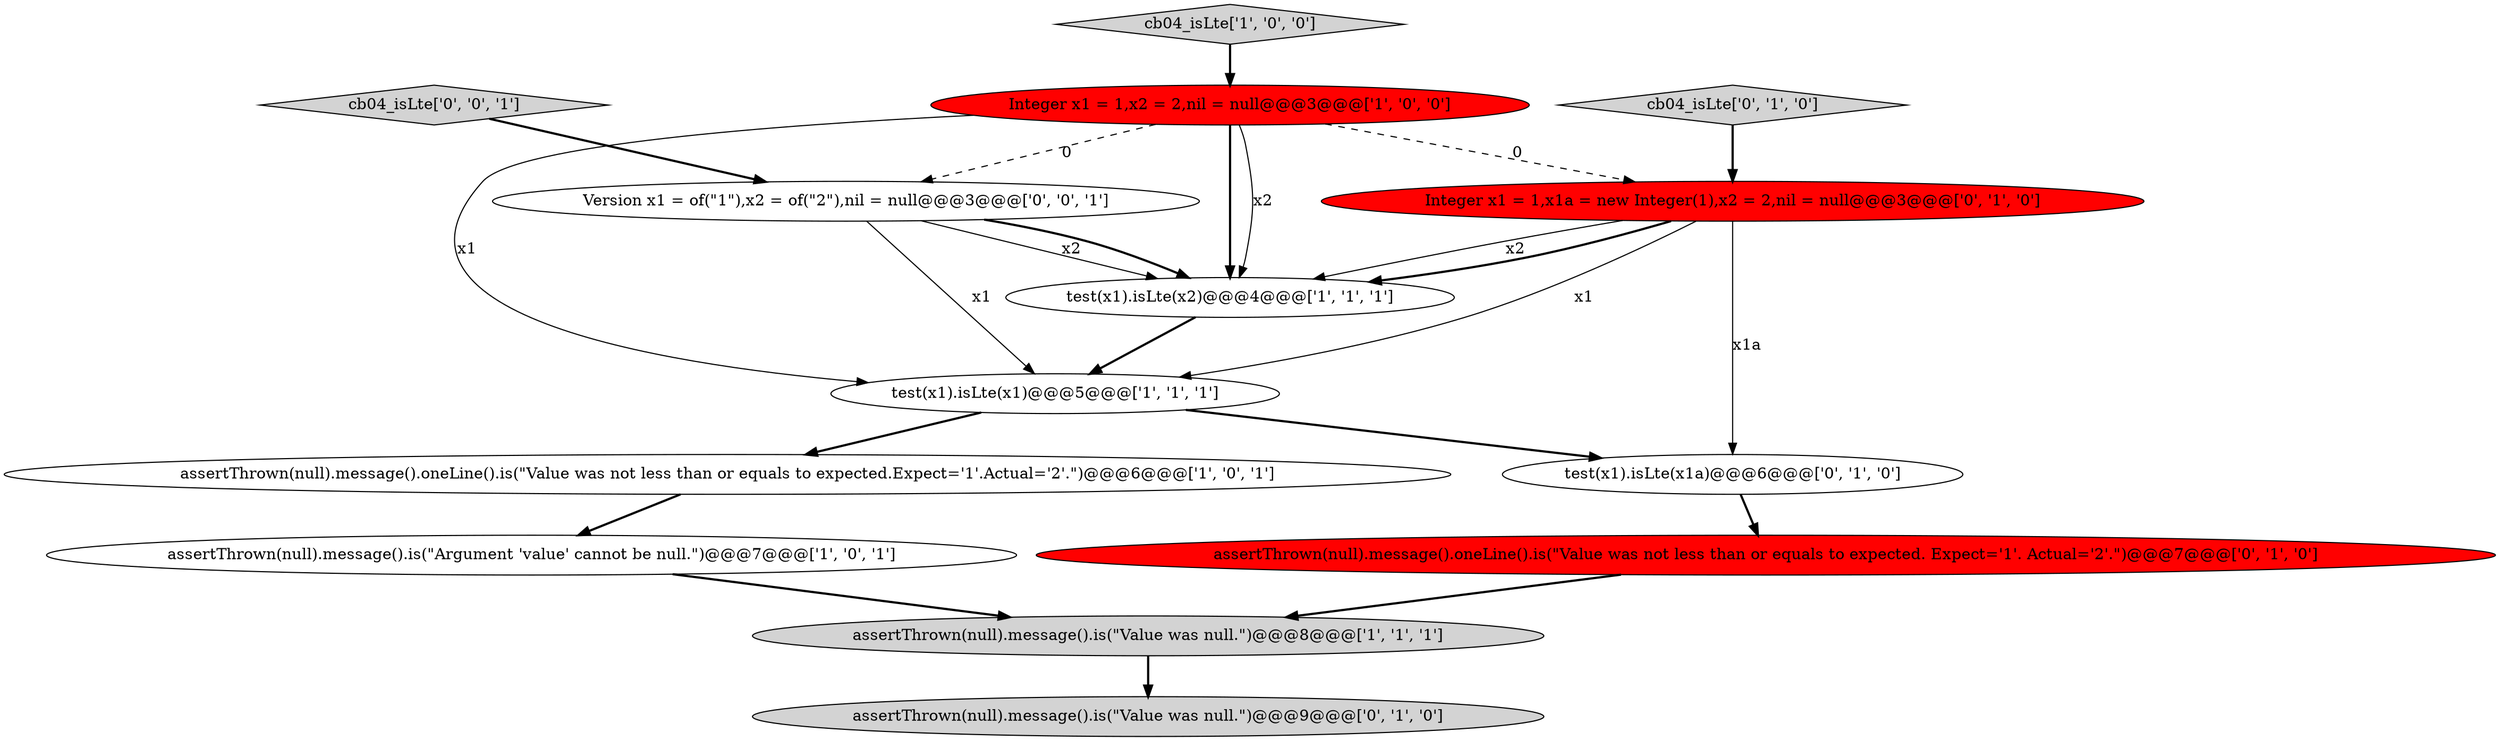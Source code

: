 digraph {
11 [style = filled, label = "Integer x1 = 1,x1a = new Integer(1),x2 = 2,nil = null@@@3@@@['0', '1', '0']", fillcolor = red, shape = ellipse image = "AAA1AAABBB2BBB"];
10 [style = filled, label = "cb04_isLte['0', '1', '0']", fillcolor = lightgray, shape = diamond image = "AAA0AAABBB2BBB"];
0 [style = filled, label = "assertThrown(null).message().oneLine().is(\"Value was not less than or equals to expected.Expect='1'.Actual='2'.\")@@@6@@@['1', '0', '1']", fillcolor = white, shape = ellipse image = "AAA0AAABBB1BBB"];
13 [style = filled, label = "cb04_isLte['0', '0', '1']", fillcolor = lightgray, shape = diamond image = "AAA0AAABBB3BBB"];
5 [style = filled, label = "test(x1).isLte(x1)@@@5@@@['1', '1', '1']", fillcolor = white, shape = ellipse image = "AAA0AAABBB1BBB"];
3 [style = filled, label = "test(x1).isLte(x2)@@@4@@@['1', '1', '1']", fillcolor = white, shape = ellipse image = "AAA0AAABBB1BBB"];
9 [style = filled, label = "test(x1).isLte(x1a)@@@6@@@['0', '1', '0']", fillcolor = white, shape = ellipse image = "AAA0AAABBB2BBB"];
12 [style = filled, label = "Version x1 = of(\"1\"),x2 = of(\"2\"),nil = null@@@3@@@['0', '0', '1']", fillcolor = white, shape = ellipse image = "AAA0AAABBB3BBB"];
7 [style = filled, label = "assertThrown(null).message().oneLine().is(\"Value was not less than or equals to expected. Expect='1'. Actual='2'.\")@@@7@@@['0', '1', '0']", fillcolor = red, shape = ellipse image = "AAA1AAABBB2BBB"];
6 [style = filled, label = "Integer x1 = 1,x2 = 2,nil = null@@@3@@@['1', '0', '0']", fillcolor = red, shape = ellipse image = "AAA1AAABBB1BBB"];
2 [style = filled, label = "cb04_isLte['1', '0', '0']", fillcolor = lightgray, shape = diamond image = "AAA0AAABBB1BBB"];
8 [style = filled, label = "assertThrown(null).message().is(\"Value was null.\")@@@9@@@['0', '1', '0']", fillcolor = lightgray, shape = ellipse image = "AAA0AAABBB2BBB"];
4 [style = filled, label = "assertThrown(null).message().is(\"Value was null.\")@@@8@@@['1', '1', '1']", fillcolor = lightgray, shape = ellipse image = "AAA0AAABBB1BBB"];
1 [style = filled, label = "assertThrown(null).message().is(\"Argument 'value' cannot be null.\")@@@7@@@['1', '0', '1']", fillcolor = white, shape = ellipse image = "AAA0AAABBB1BBB"];
6->3 [style = bold, label=""];
11->3 [style = solid, label="x2"];
6->3 [style = solid, label="x2"];
1->4 [style = bold, label=""];
6->5 [style = solid, label="x1"];
5->9 [style = bold, label=""];
2->6 [style = bold, label=""];
6->11 [style = dashed, label="0"];
7->4 [style = bold, label=""];
9->7 [style = bold, label=""];
6->12 [style = dashed, label="0"];
11->5 [style = solid, label="x1"];
3->5 [style = bold, label=""];
13->12 [style = bold, label=""];
12->3 [style = solid, label="x2"];
5->0 [style = bold, label=""];
11->3 [style = bold, label=""];
0->1 [style = bold, label=""];
11->9 [style = solid, label="x1a"];
4->8 [style = bold, label=""];
12->3 [style = bold, label=""];
10->11 [style = bold, label=""];
12->5 [style = solid, label="x1"];
}
